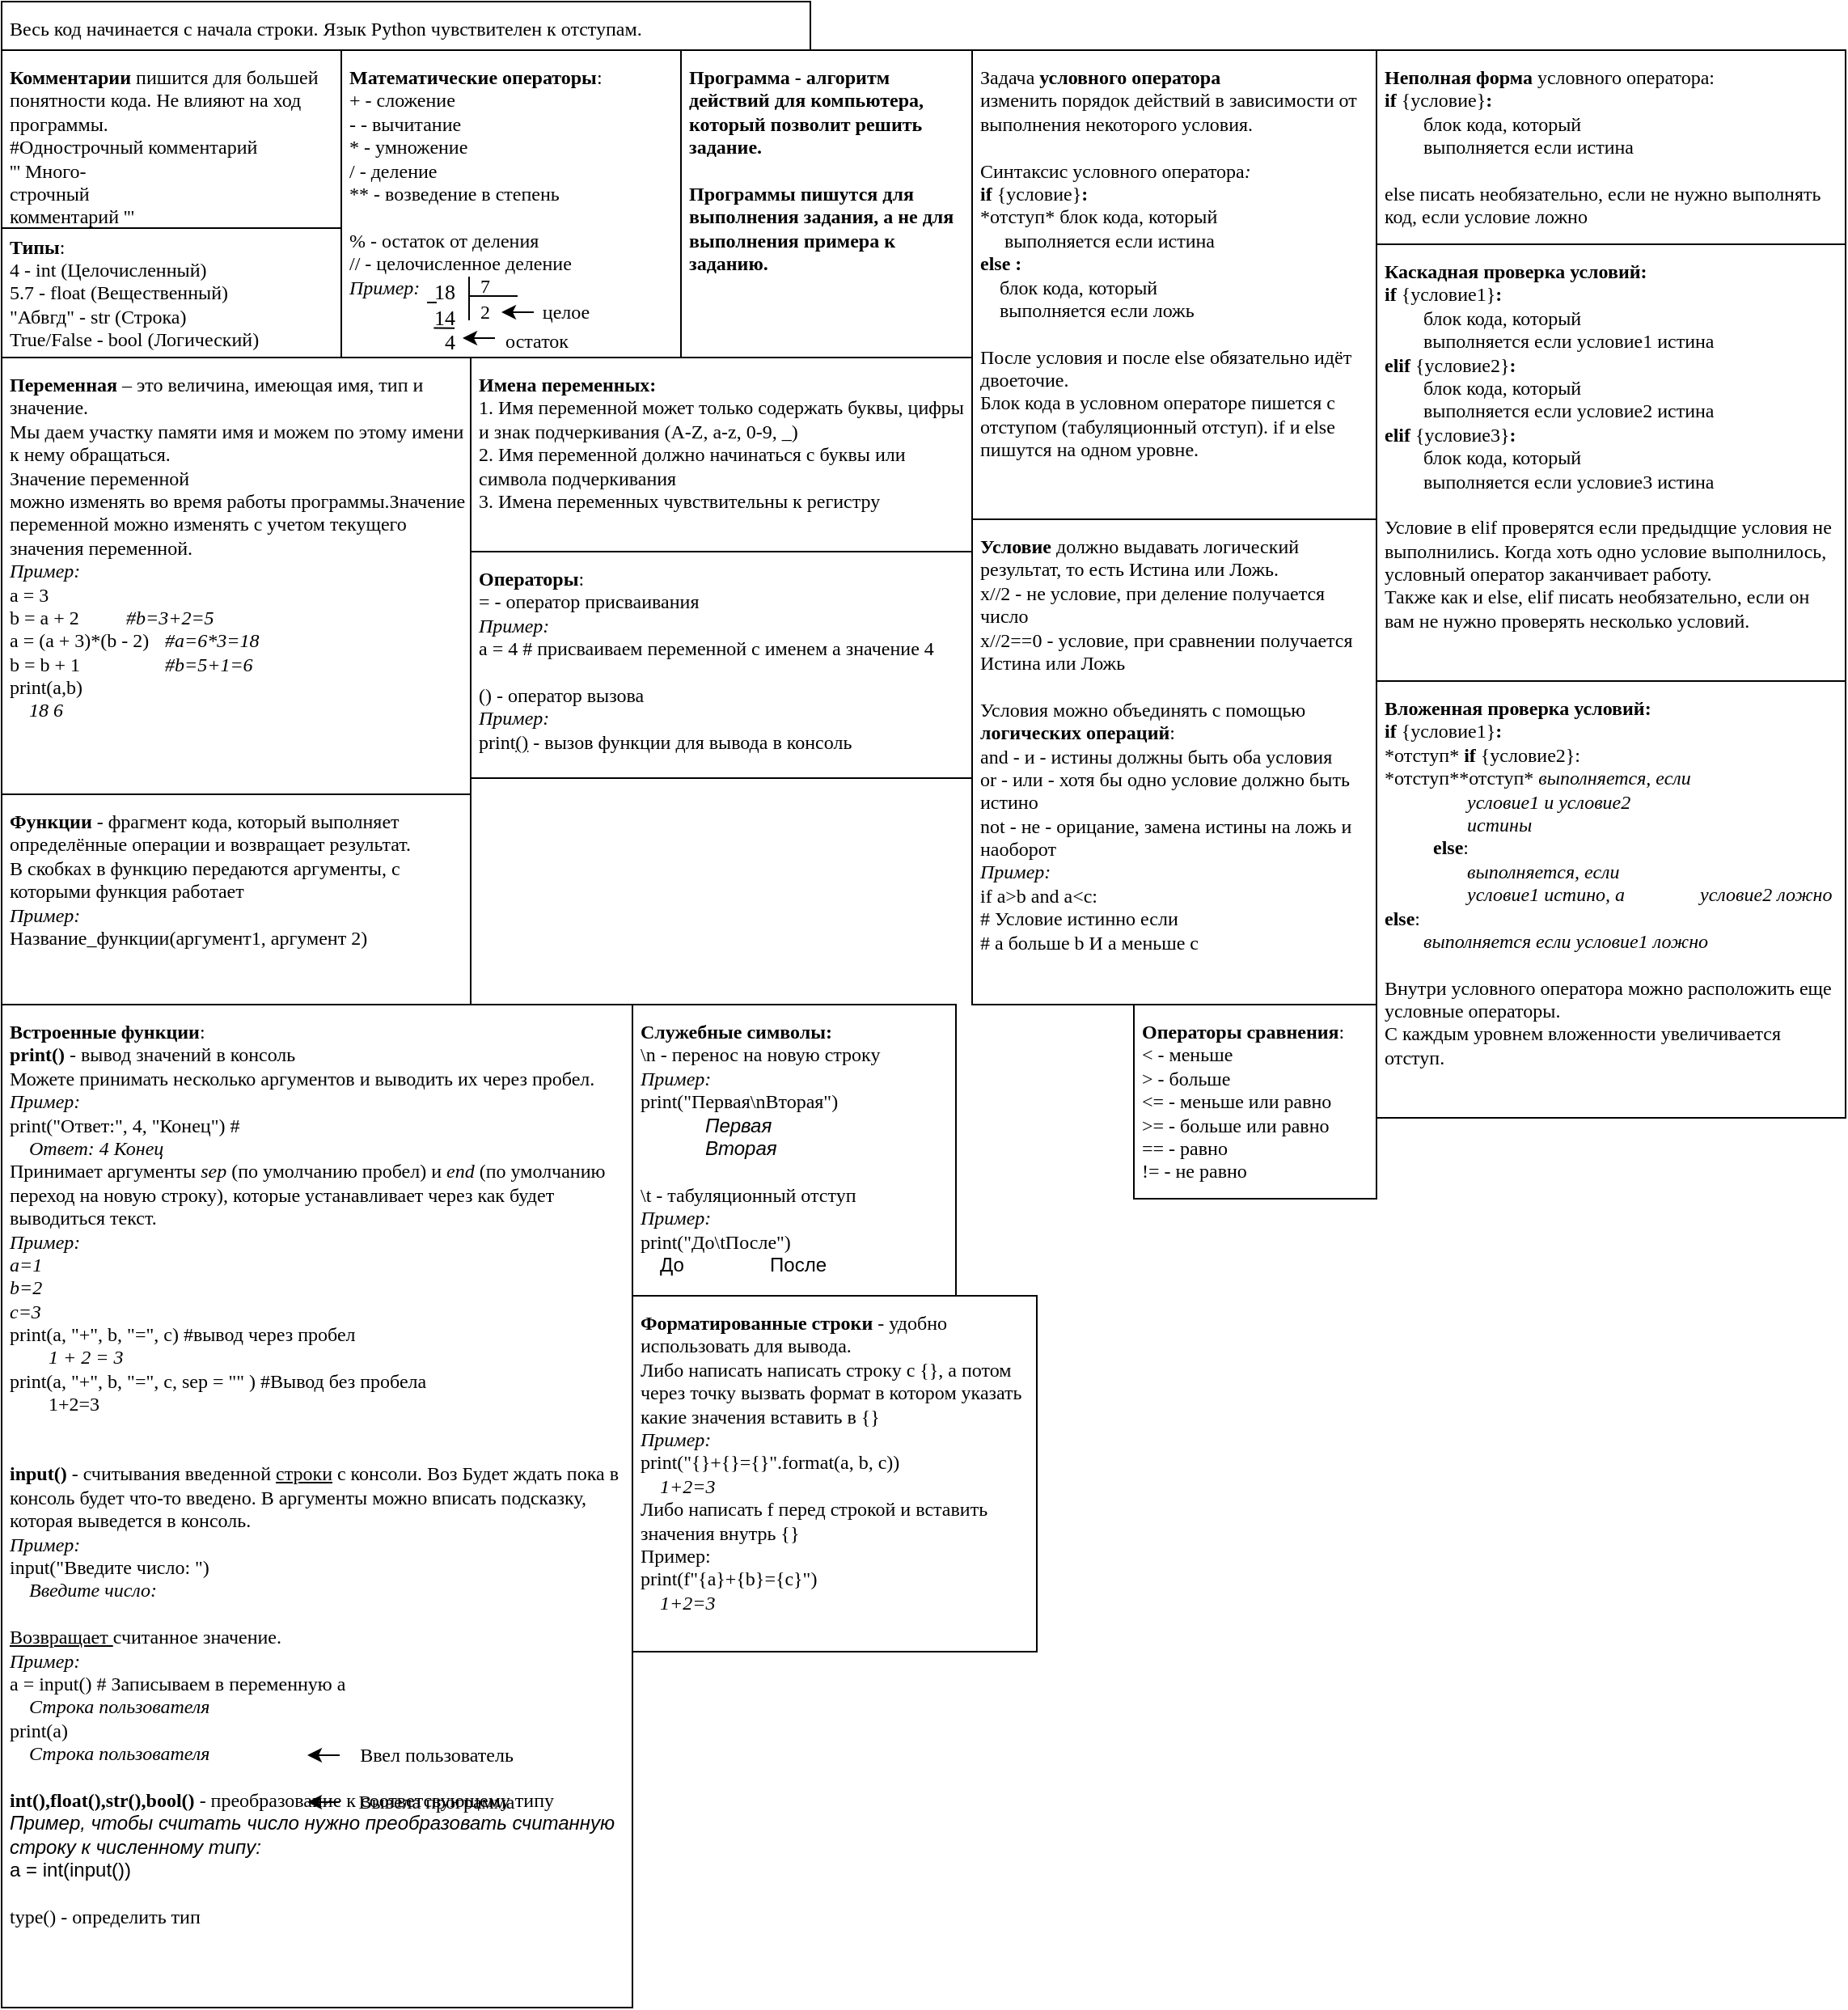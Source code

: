 <mxfile version="23.1.5" type="device">
  <diagram name="Страница — 1" id="rEhi51XHjkcPiLmPpWCE">
    <mxGraphModel dx="3160" dy="2567" grid="1" gridSize="10" guides="1" tooltips="1" connect="1" arrows="1" fold="1" page="1" pageScale="1" pageWidth="827" pageHeight="1169" math="0" shadow="0">
      <root>
        <mxCell id="0" />
        <mxCell id="1" parent="0" />
        <mxCell id="Ogy-xrGR_8rFZ8SFeMyS-3" value="Задача &lt;b&gt;условного оператора&lt;/b&gt;&lt;br&gt;изменить порядок действий в зависимости от выполнения некоторого условия.&amp;nbsp;&lt;br&gt;&lt;br&gt;Синтаксис условного оператора&lt;i&gt;:&lt;/i&gt;&lt;br&gt;&lt;b&gt;if &lt;/b&gt;{условие}&lt;b&gt;:&amp;nbsp;&lt;/b&gt;&lt;br&gt;*отступ* блок кода, который&lt;br&gt;&lt;span style=&quot;&quot;&gt;&lt;span style=&quot;white-space: pre;&quot;&gt;&amp;nbsp;&amp;nbsp;&amp;nbsp;&amp;nbsp;&lt;/span&gt;&lt;/span&gt;&amp;nbsp;выполняется если истина&lt;br&gt;&lt;b&gt;else :&lt;/b&gt;&lt;br&gt;&lt;span style=&quot;&quot;&gt;&lt;span style=&quot;white-space: pre;&quot;&gt;&amp;nbsp;&amp;nbsp;&amp;nbsp;&amp;nbsp;&lt;/span&gt;&lt;/span&gt;блок кода, который&lt;br&gt;&lt;span style=&quot;&quot;&gt;&lt;span style=&quot;white-space: pre;&quot;&gt;&amp;nbsp;&amp;nbsp;&amp;nbsp;&amp;nbsp;&lt;/span&gt;&lt;/span&gt;выполняется если ложь&lt;br&gt;&lt;br&gt;После условия и после else обязательно идёт двоеточие.&lt;br&gt;Блок кода в условном операторе пишется с отступом (табуляционный отступ). if и else пишутся на одном уровне." style="rounded=0;whiteSpace=wrap;html=1;align=left;fontFamily=consolas;spacing=5;verticalAlign=top;" vertex="1" parent="1">
          <mxGeometry x="260" y="-80" width="250" height="290" as="geometry" />
        </mxCell>
        <mxCell id="Ogy-xrGR_8rFZ8SFeMyS-4" value="&lt;b&gt;Условие &lt;/b&gt;должно выдавать логический результат, то есть Истина или Ложь.&lt;br&gt;x//2 - не условие, при деление получается число&lt;br&gt;x//2==0 - условие, при сравнении получается Истина или Ложь&lt;br&gt;&lt;br&gt;Условия можно объединять с помощью &lt;b&gt;логических операций&lt;/b&gt;:&lt;br&gt;and - и - истины должны быть оба условия&lt;br&gt;or - или - хотя бы одно условие должно быть истино&lt;br&gt;not - не - орицание, замена истины на ложь и наоборот&lt;br&gt;&lt;i&gt;Пример:&lt;br&gt;&lt;/i&gt;if a&amp;gt;b and a&amp;lt;c:&lt;br&gt;# Условие истинно если &lt;br&gt;# a больше b И a меньше c" style="rounded=0;whiteSpace=wrap;html=1;align=left;fontFamily=consolas;verticalAlign=top;spacing=5;" vertex="1" parent="1">
          <mxGeometry x="260" y="210" width="250" height="300" as="geometry" />
        </mxCell>
        <mxCell id="Ogy-xrGR_8rFZ8SFeMyS-25" value="&lt;div&gt;&lt;b&gt;Операторы сравнения&lt;/b&gt;:&lt;/div&gt;&lt;div&gt;&amp;lt; - меньше&lt;/div&gt;&lt;div&gt;&amp;gt; - больше&lt;/div&gt;&lt;div&gt;&amp;lt;= - меньше или равно&lt;/div&gt;&lt;div&gt;&amp;gt;= - больше или равно&lt;/div&gt;&lt;div&gt;== - равно&lt;/div&gt;&lt;div&gt;!= - не равно&lt;/div&gt;" style="rounded=0;whiteSpace=wrap;html=1;align=left;fontFamily=consolas;verticalAlign=top;spacing=5;" vertex="1" parent="1">
          <mxGeometry x="360" y="510" width="150" height="120" as="geometry" />
        </mxCell>
        <mxCell id="Ogy-xrGR_8rFZ8SFeMyS-27" value="&lt;b style=&quot;font-family: consolas;&quot;&gt;Встроенные функции&lt;/b&gt;&lt;font face=&quot;consolas&quot;&gt;:&lt;/font&gt;&lt;br&gt;&lt;b style=&quot;font-family: consolas;&quot;&gt;print()&lt;/b&gt;&lt;font face=&quot;consolas&quot;&gt; - вывод значений в консоль&lt;/font&gt;&lt;br&gt;&lt;font face=&quot;consolas&quot;&gt;Можете принимать несколько аргументов и выводить их через пробел.&lt;/font&gt;&lt;br&gt;&lt;i style=&quot;font-family: consolas;&quot;&gt;Пример:&lt;/i&gt;&lt;br&gt;&lt;font face=&quot;consolas&quot;&gt;print(&quot;Ответ:&quot;, 4, &quot;Конец&quot;) #&lt;/font&gt;&lt;br&gt;&lt;span style=&quot;font-family: consolas;&quot;&gt;&lt;span style=&quot;&quot;&gt;&amp;nbsp;&amp;nbsp;&amp;nbsp;&amp;nbsp;&lt;/span&gt;&lt;/span&gt;&lt;i style=&quot;font-family: consolas;&quot;&gt;Ответ: 4 Конец&lt;br&gt;&lt;/i&gt;&lt;font face=&quot;consolas&quot;&gt;Принимает аргументы &lt;/font&gt;&lt;i style=&quot;font-family: consolas;&quot;&gt;sep &lt;/i&gt;&lt;font face=&quot;consolas&quot;&gt;(по умолчанию пробел) и &lt;/font&gt;&lt;i style=&quot;font-family: consolas;&quot;&gt;end &lt;/i&gt;&lt;font face=&quot;consolas&quot;&gt;(по умолчанию переход на новую строку), которые устанавливает через как будет выводиться текст.&lt;/font&gt;&lt;br&gt;&lt;i style=&quot;&quot;&gt;&lt;font face=&quot;consolas&quot;&gt;Пример:&lt;/font&gt;&lt;br&gt;&lt;font face=&quot;consolas&quot;&gt;a=1&lt;br&gt;b=2&lt;br&gt;c=3&lt;br&gt;&lt;/font&gt;&lt;/i&gt;&lt;font face=&quot;consolas&quot;&gt;&lt;font style=&quot;border-color: var(--border-color);&quot;&gt;print(a, &quot;+&quot;, b, &quot;=&quot;, c)&lt;/font&gt;&amp;nbsp;#вывод через пробел&lt;br&gt;&lt;i style=&quot;&quot;&gt;&lt;span style=&quot;white-space: pre;&quot;&gt;&#x9;&lt;/span&gt;1 + 2 = 3&lt;br&gt;&lt;/i&gt;print(a, &quot;+&quot;, b, &quot;=&quot;, c, sep = &quot;&quot; ) #Вывод без пробела&lt;br&gt;&lt;span style=&quot;white-space: pre;&quot;&gt;&amp;nbsp;&amp;nbsp;&amp;nbsp;&amp;nbsp;&lt;span style=&quot;white-space: pre;&quot;&gt;&#x9;&lt;/span&gt;&lt;/span&gt;1+2=3&lt;/font&gt;&lt;br&gt;&lt;br&gt;&lt;br&gt;&lt;b style=&quot;font-family: consolas;&quot;&gt;input()&lt;/b&gt;&lt;font face=&quot;consolas&quot;&gt; - считывания введенной &lt;/font&gt;&lt;u style=&quot;font-family: consolas;&quot;&gt;строки&lt;/u&gt;&lt;font face=&quot;consolas&quot;&gt; с консоли. Воз Будет ждать пока в консоль будет что-то введено. В аргументы можно вписать подсказку, которая выведется в консоль.&amp;nbsp;&lt;/font&gt;&lt;br&gt;&lt;i style=&quot;font-family: consolas;&quot;&gt;Пример:&lt;br&gt;&lt;/i&gt;&lt;font face=&quot;consolas&quot;&gt;input(&quot;Введите число: &quot;)&lt;/font&gt;&lt;br&gt;&lt;span style=&quot;font-family: consolas;&quot;&gt;&lt;span style=&quot;&quot;&gt;&amp;nbsp;&amp;nbsp;&amp;nbsp;&amp;nbsp;&lt;/span&gt;&lt;/span&gt;&lt;i style=&quot;font-family: consolas;&quot;&gt;Введите число:&amp;nbsp;&lt;br&gt;&lt;/i&gt;&lt;br&gt;&lt;font face=&quot;consolas&quot;&gt;&lt;u&gt;Возвращает &lt;/u&gt;считанное значение.&lt;br&gt;&lt;i&gt;Пример:&lt;br&gt;&lt;/i&gt;a = input() # Записываем в переменную a&lt;br&gt;&lt;span style=&quot;&quot;&gt;&lt;span style=&quot;&quot;&gt;&amp;nbsp;&amp;nbsp;&amp;nbsp;&amp;nbsp;&lt;/span&gt;&lt;/span&gt;&lt;i&gt;Строка пользователя&lt;br&gt;&lt;/i&gt;print(a)&lt;br&gt;&lt;span style=&quot;&quot;&gt;&lt;span style=&quot;&quot;&gt;&amp;nbsp;&amp;nbsp;&amp;nbsp;&amp;nbsp;&lt;/span&gt;&lt;/span&gt;&lt;/font&gt;&lt;i style=&quot;border-color: var(--border-color); font-family: consolas;&quot;&gt;Строка пользователя&lt;/i&gt;&lt;font face=&quot;consolas&quot;&gt;&lt;br&gt;&lt;/font&gt;&lt;br&gt;&lt;font face=&quot;consolas&quot;&gt;&lt;b&gt;int(),float(),str(),bool()&lt;/b&gt; - преобразование к соответсвующему типу&lt;br&gt;&lt;/font&gt;&lt;i&gt;Пример, чтобы считать число нужно преобразовать считанную строку к численному типу:&lt;/i&gt;&lt;br&gt;a = int(input())&lt;br&gt;&lt;br&gt;&lt;font face=&quot;consolas&quot;&gt;type() - определить тип&lt;br&gt;&lt;br&gt;&lt;/font&gt;" style="rounded=0;whiteSpace=wrap;html=1;verticalAlign=top;align=left;spacing=5;" vertex="1" parent="1">
          <mxGeometry x="-340" y="510" width="390" height="620" as="geometry" />
        </mxCell>
        <mxCell id="Ogy-xrGR_8rFZ8SFeMyS-28" value="&lt;font face=&quot;consolas&quot;&gt;&lt;b&gt;Служебные символы:&lt;br&gt;&lt;/b&gt;\n - перенос на новую строку&lt;br&gt;&lt;i&gt;Пример:&lt;br&gt;&lt;/i&gt;print(&quot;Первая\nВторая&quot;)&lt;br&gt;&lt;/font&gt;&lt;blockquote style=&quot;margin: 0 0 0 40px; border: none; padding: 0px;&quot;&gt;&lt;/blockquote&gt;&lt;blockquote style=&quot;margin: 0 0 0 40px; border: none; padding: 0px;&quot;&gt;&lt;i&gt;&lt;span style=&quot;background-color: initial;&quot;&gt;Первая&lt;br&gt;&lt;/span&gt;Вторая&lt;/i&gt;&lt;/blockquote&gt;&lt;font face=&quot;consolas&quot;&gt;&lt;br&gt;\t - табуляционный отступ&lt;br&gt;&lt;i&gt;Пример:&lt;br&gt;&lt;/i&gt;&lt;/font&gt;&lt;font face=&quot;consolas&quot;&gt;print(&quot;До\tПосле&quot;)&lt;br&gt;&lt;/font&gt;&lt;font face=&quot;consolas&quot;&gt;&lt;span style=&quot;&quot;&gt;&lt;span style=&quot;white-space: pre;&quot;&gt;&amp;nbsp;&amp;nbsp;&amp;nbsp;&amp;nbsp;&lt;/span&gt;&lt;/span&gt;&lt;/font&gt;До&lt;span style=&quot;white-space: pre;&quot;&gt;&#x9;&lt;span style=&quot;white-space: pre;&quot;&gt;&#x9;&lt;/span&gt;&lt;/span&gt;После&amp;nbsp;" style="rounded=0;whiteSpace=wrap;html=1;verticalAlign=top;align=left;spacing=5;" vertex="1" parent="1">
          <mxGeometry x="50" y="510" width="200" height="180" as="geometry" />
        </mxCell>
        <mxCell id="Ogy-xrGR_8rFZ8SFeMyS-32" value="&lt;font face=&quot;consolas&quot;&gt;&lt;b&gt;Функции&lt;/b&gt; -&lt;b&gt;&amp;nbsp;&lt;/b&gt;&lt;/font&gt;&lt;font face=&quot;consolas&quot;&gt;фрагмент кода, который выполняет определённые операции и&amp;nbsp;возвращает результат.&lt;br&gt;В скобках в функцию передаются аргументы, с которыми функция работает&lt;br&gt;&lt;/font&gt;&lt;font face=&quot;consolas&quot;&gt;&lt;i style=&quot;&quot;&gt;Пример:&lt;br&gt;&lt;/i&gt;Название_функции(аргумент1, аргумент 2)&lt;br&gt;&lt;/font&gt;" style="rounded=0;whiteSpace=wrap;html=1;verticalAlign=top;align=left;spacing=5;" vertex="1" parent="1">
          <mxGeometry x="-340" y="380" width="290" height="130" as="geometry" />
        </mxCell>
        <mxCell id="Ogy-xrGR_8rFZ8SFeMyS-33" value="" style="endArrow=classic;html=1;rounded=0;" edge="1" parent="1">
          <mxGeometry width="50" height="50" relative="1" as="geometry">
            <mxPoint x="-131" y="974" as="sourcePoint" />
            <mxPoint x="-151" y="974" as="targetPoint" />
          </mxGeometry>
        </mxCell>
        <mxCell id="Ogy-xrGR_8rFZ8SFeMyS-34" value="Ввел пользователь" style="text;html=1;align=center;verticalAlign=middle;whiteSpace=wrap;rounded=0;fontFamily=consolas;" vertex="1" parent="1">
          <mxGeometry x="-141" y="964" width="140" height="20" as="geometry" />
        </mxCell>
        <mxCell id="Ogy-xrGR_8rFZ8SFeMyS-35" value="" style="endArrow=classic;html=1;rounded=0;" edge="1" parent="1">
          <mxGeometry width="50" height="50" relative="1" as="geometry">
            <mxPoint x="-131" y="1003" as="sourcePoint" />
            <mxPoint x="-151" y="1003" as="targetPoint" />
          </mxGeometry>
        </mxCell>
        <mxCell id="Ogy-xrGR_8rFZ8SFeMyS-36" value="Вывела программа" style="text;html=1;align=center;verticalAlign=middle;whiteSpace=wrap;rounded=0;fontFamily=consolas;" vertex="1" parent="1">
          <mxGeometry x="-141" y="993" width="140" height="20" as="geometry" />
        </mxCell>
        <mxCell id="Ogy-xrGR_8rFZ8SFeMyS-41" value="&lt;font face=&quot;consolas&quot;&gt;&lt;b style=&quot;&quot;&gt;Форматированные строки &lt;/b&gt;- удобно использовать для вывода.&lt;br&gt;Либо написать написать строку с {}, а потом через точку вызвать формат в котором указать какие значения вставить в {}&lt;br&gt;&lt;i style=&quot;&quot;&gt;Пример:&lt;br&gt;&lt;/i&gt;print(&quot;{}+{}={}&quot;.format(a, b, c))&lt;br&gt;&lt;i&gt;&lt;span style=&quot;&quot;&gt;&lt;span style=&quot;&quot;&gt;&amp;nbsp;&amp;nbsp;&amp;nbsp;&amp;nbsp;&lt;/span&gt;&lt;/span&gt;1+2=3&lt;br&gt;&lt;/i&gt;&lt;/font&gt;&lt;font face=&quot;consolas&quot;&gt;Либо написать f перед строкой и вставить значения внутрь {}&lt;br&gt;Пример:&lt;br&gt;&lt;/font&gt;&lt;font face=&quot;consolas&quot;&gt;print(f&quot;{a}+{b}={c}&quot;)&lt;/font&gt;&lt;br&gt;&lt;i style=&quot;font-family: consolas;&quot;&gt;&lt;span style=&quot;&quot;&gt;&lt;span style=&quot;&quot;&gt;&amp;nbsp;&amp;nbsp;&amp;nbsp;&amp;nbsp;&lt;/span&gt;&lt;/span&gt;1+2=3&lt;/i&gt;&lt;font face=&quot;consolas&quot;&gt;&lt;br&gt;&lt;/font&gt;" style="rounded=0;whiteSpace=wrap;html=1;verticalAlign=top;align=left;spacing=5;" vertex="1" parent="1">
          <mxGeometry x="50" y="690" width="250" height="220" as="geometry" />
        </mxCell>
        <mxCell id="Ogy-xrGR_8rFZ8SFeMyS-43" value="&lt;b&gt;Неполная форма&lt;/b&gt; условного оператора:&lt;br&gt;&lt;b style=&quot;border-color: var(--border-color);&quot;&gt;if&amp;nbsp;&lt;/b&gt;{условие}&lt;b style=&quot;border-color: var(--border-color);&quot;&gt;:&amp;nbsp;&lt;/b&gt;&lt;br style=&quot;border-color: var(--border-color);&quot;&gt;&lt;span style=&quot;white-space: pre;&quot;&gt;&#x9;&lt;/span&gt;блок кода, который&lt;br style=&quot;border-color: var(--border-color);&quot;&gt;&lt;span style=&quot;white-space: pre;&quot;&gt;&#x9;&lt;/span&gt;выполняется если истина&lt;br&gt;&lt;br&gt;else писать необязательно, если не нужно выполнять код, если условие ложно" style="rounded=0;whiteSpace=wrap;html=1;align=left;fontFamily=consolas;spacing=5;verticalAlign=top;" vertex="1" parent="1">
          <mxGeometry x="510" y="-80" width="290" height="120" as="geometry" />
        </mxCell>
        <mxCell id="Ogy-xrGR_8rFZ8SFeMyS-44" value="&lt;b&gt;Каскадная проверка условий:&lt;/b&gt;&lt;br&gt;&lt;b style=&quot;border-color: var(--border-color);&quot;&gt;if&amp;nbsp;&lt;/b&gt;{условие1}&lt;b style=&quot;border-color: var(--border-color);&quot;&gt;:&amp;nbsp;&lt;/b&gt;&lt;br style=&quot;border-color: var(--border-color);&quot;&gt;&lt;span style=&quot;white-space: pre;&quot;&gt;&#x9;&lt;/span&gt;блок кода, который&lt;br style=&quot;border-color: var(--border-color);&quot;&gt;&lt;span style=&quot;white-space: pre;&quot;&gt;&#x9;&lt;/span&gt;выполняется если условие1 истина&lt;br&gt;&lt;b&gt;elif&amp;nbsp;&lt;/b&gt;{условие2}&lt;b style=&quot;border-color: var(--border-color);&quot;&gt;:&amp;nbsp;&lt;/b&gt;&lt;br&gt;&lt;span style=&quot;white-space: pre;&quot;&gt;&#x9;&lt;/span&gt;блок кода, который&lt;br style=&quot;border-color: var(--border-color);&quot;&gt;&lt;span style=&quot;white-space: pre;&quot;&gt;&#x9;&lt;/span&gt;выполняется если условие2 истина&lt;br&gt;&lt;b style=&quot;border-color: var(--border-color);&quot;&gt;elif&amp;nbsp;&lt;/b&gt;{условие3}&lt;b style=&quot;border-color: var(--border-color);&quot;&gt;:&amp;nbsp;&lt;/b&gt;&lt;br style=&quot;border-color: var(--border-color);&quot;&gt;&lt;span style=&quot;white-space: pre;&quot;&gt;&#x9;&lt;/span&gt;блок кода, который&lt;br style=&quot;border-color: var(--border-color);&quot;&gt;&lt;span style=&quot;white-space: pre;&quot;&gt;&#x9;&lt;/span&gt;выполняется если условие3 истина&lt;br&gt;&lt;br&gt;Условие в elif проверятся если предыдщие условия не выполнились. Когда хоть одно условие выполнилось, условный оператор заканчивает работу.&lt;br&gt;Также как и else, elif писать необязательно, если он вам не нужно проверять несколько условий." style="rounded=0;whiteSpace=wrap;html=1;align=left;fontFamily=consolas;spacing=5;verticalAlign=top;" vertex="1" parent="1">
          <mxGeometry x="510" y="40" width="290" height="270" as="geometry" />
        </mxCell>
        <mxCell id="Ogy-xrGR_8rFZ8SFeMyS-45" value="&lt;b&gt;Вложенная проверка условий:&lt;/b&gt;&lt;br&gt;&lt;span style=&quot;border-color: var(--border-color);&quot;&gt;&lt;b&gt;if&amp;nbsp;&lt;/b&gt;&lt;/span&gt;{условие1}&lt;b style=&quot;border-color: var(--border-color);&quot;&gt;:&amp;nbsp;&lt;/b&gt;&lt;br style=&quot;border-color: var(--border-color);&quot;&gt;*отступ* &lt;b&gt;if &lt;/b&gt;{условие2}:&amp;nbsp;&lt;br&gt;*отступ**отступ*&amp;nbsp;&lt;i&gt;выполняется, если &lt;span style=&quot;&quot;&gt;&lt;span style=&quot;&quot;&gt;&amp;nbsp;&amp;nbsp;&amp;nbsp;&amp;nbsp;&lt;/span&gt;&lt;/span&gt;&lt;span style=&quot;&quot;&gt;&lt;span style=&quot;&quot;&gt;&amp;nbsp;&amp;nbsp;&amp;nbsp;&amp;nbsp;&lt;/span&gt;&lt;/span&gt;&amp;nbsp;&lt;span style=&quot;&quot;&gt;&lt;span style=&quot;white-space: pre;&quot;&gt;&amp;nbsp;&amp;nbsp;&amp;nbsp;&amp;nbsp;&lt;/span&gt;&lt;/span&gt;&amp;nbsp;&lt;span style=&quot;white-space: pre;&quot;&gt;&#x9;&amp;nbsp;&lt;/span&gt;условие1 и условие2&lt;br&gt;&lt;span style=&quot;&quot;&gt;&lt;span style=&quot;&quot;&gt;&amp;nbsp;&amp;nbsp;&amp;nbsp;&amp;nbsp;&lt;/span&gt;&lt;/span&gt;&lt;span style=&quot;&quot;&gt;&lt;span style=&quot;&quot;&gt;&amp;nbsp;&amp;nbsp;&amp;nbsp;&amp;nbsp;&lt;/span&gt;&lt;/span&gt;&amp;nbsp;&lt;span style=&quot;&quot;&gt;&lt;span style=&quot;white-space: pre;&quot;&gt;&amp;nbsp;&amp;nbsp;&amp;nbsp;&amp;nbsp;&lt;/span&gt;&lt;/span&gt;&amp;nbsp;&lt;span style=&quot;white-space: pre;&quot;&gt;&#x9;&lt;/span&gt;&amp;nbsp;истины&lt;br&gt;&lt;/i&gt;&lt;span style=&quot;&quot;&gt;&lt;span style=&quot;&quot;&gt;&amp;nbsp;&amp;nbsp;&amp;nbsp;&amp;nbsp;&lt;/span&gt;&lt;/span&gt;&amp;nbsp;&lt;span style=&quot;&quot;&gt;&lt;span style=&quot;white-space: pre;&quot;&gt;&amp;nbsp;&amp;nbsp;&amp;nbsp;&amp;nbsp;&lt;/span&gt;&lt;/span&gt;&amp;nbsp;&lt;b&gt;else&lt;/b&gt;:&lt;span style=&quot;&quot;&gt;&lt;span style=&quot;white-space: pre;&quot;&gt;&amp;nbsp;&amp;nbsp;&amp;nbsp;&amp;nbsp;&lt;/span&gt;&lt;/span&gt;&lt;span style=&quot;&quot;&gt;&lt;span style=&quot;white-space: pre;&quot;&gt;&amp;nbsp;&amp;nbsp;&amp;nbsp;&amp;nbsp;&lt;/span&gt;&lt;/span&gt;&lt;br&gt;&lt;span style=&quot;&quot;&gt;&lt;span style=&quot;white-space: pre;&quot;&gt;&amp;nbsp;&amp;nbsp;&amp;nbsp;&amp;nbsp;&lt;/span&gt;&lt;/span&gt;&lt;span style=&quot;&quot;&gt;&lt;span style=&quot;white-space: pre;&quot;&gt;&amp;nbsp;&amp;nbsp;&amp;nbsp;&amp;nbsp;&lt;span style=&quot;white-space: pre;&quot;&gt;&#x9;&lt;/span&gt; &lt;/span&gt;&lt;/span&gt;&lt;i&gt;выполняется, если &lt;span style=&quot;&quot;&gt;&lt;span style=&quot;white-space: pre;&quot;&gt;&amp;nbsp;&amp;nbsp;&amp;nbsp;&amp;nbsp;&lt;/span&gt;&lt;/span&gt;&lt;span style=&quot;&quot;&gt;&lt;span style=&quot;white-space: pre;&quot;&gt;&amp;nbsp;&amp;nbsp;&amp;nbsp;&amp;nbsp;&lt;/span&gt;&lt;/span&gt;&amp;nbsp;&lt;span style=&quot;white-space: pre;&quot;&gt;&#x9;&lt;/span&gt;&amp;nbsp;условие1&lt;span style=&quot;&quot;&gt;&lt;span style=&quot;&quot;&gt;&amp;nbsp;&lt;/span&gt;&lt;/span&gt;истино, а &lt;span style=&quot;&quot;&gt;&lt;span style=&quot;white-space: pre;&quot;&gt;&amp;nbsp;&amp;nbsp;&amp;nbsp;&amp;nbsp;&lt;/span&gt;&lt;/span&gt;&lt;span style=&quot;&quot;&gt;&lt;span style=&quot;white-space: pre;&quot;&gt;&amp;nbsp;&amp;nbsp;&amp;nbsp;&amp;nbsp;&lt;/span&gt;&lt;/span&gt;&amp;nbsp;&lt;span style=&quot;white-space: pre;&quot;&gt;&#x9;&lt;/span&gt;&amp;nbsp;условие2 ложно&lt;br&gt;&lt;/i&gt;&lt;b&gt;else&lt;/b&gt;:&amp;nbsp;&lt;br&gt;&lt;span style=&quot;&quot;&gt;&lt;span style=&quot;&quot;&gt;&amp;nbsp; &amp;nbsp;&lt;span style=&quot;white-space: pre;&quot;&gt;&#x9;&lt;/span&gt;&lt;i&gt;выполняется если условие1 ложно&lt;/i&gt;&lt;/span&gt;&lt;/span&gt;&lt;br&gt;&lt;div&gt;&lt;br&gt;&lt;/div&gt;&lt;div&gt;Внутри условного оператора можно расположить еще условные операторы.&amp;nbsp;&lt;/div&gt;&lt;div&gt;С каждым уровнем вложенности увеличивается отступ.&lt;/div&gt;" style="rounded=0;whiteSpace=wrap;html=1;align=left;fontFamily=consolas;spacing=5;verticalAlign=top;" vertex="1" parent="1">
          <mxGeometry x="510" y="310" width="290" height="270" as="geometry" />
        </mxCell>
        <mxCell id="Ogy-xrGR_8rFZ8SFeMyS-1" value="&lt;div&gt;&lt;font face=&quot;consolas&quot;&gt;&lt;b&gt;Комментарии &lt;/b&gt;пишится для большей понятности кода. Не влияют на ход программы.&lt;br&gt;&lt;/font&gt;&lt;/div&gt;&lt;div&gt;&lt;font face=&quot;consolas&quot;&gt;#Однострочный комментарий&lt;/font&gt;&lt;/div&gt;&lt;div&gt;&lt;font face=&quot;consolas&quot;&gt;&#39;&#39;&#39; Много-&lt;/font&gt;&lt;/div&gt;&lt;div&gt;&lt;font face=&quot;consolas&quot;&gt;строчный&lt;/font&gt;&lt;/div&gt;&lt;div&gt;&lt;font face=&quot;consolas&quot;&gt;комментарий&amp;nbsp;&lt;/font&gt;&lt;span style=&quot;font-family: consolas; background-color: initial;&quot;&gt;&#39;&#39;&#39;&lt;/span&gt;&lt;/div&gt;&lt;div&gt;&lt;font face=&quot;consolas&quot;&gt;&lt;br&gt;&lt;/font&gt;&lt;/div&gt;" style="rounded=0;whiteSpace=wrap;html=1;align=left;spacing=5;verticalAlign=top;" vertex="1" parent="1">
          <mxGeometry x="-340" y="-80" width="210" height="110" as="geometry" />
        </mxCell>
        <mxCell id="Ogy-xrGR_8rFZ8SFeMyS-2" value="&lt;div&gt;&lt;b&gt;Типы&lt;/b&gt;:&lt;/div&gt;&lt;div&gt;4 - int (Целочисленный)&lt;/div&gt;&lt;div&gt;5.7 - float (Вещественный)&lt;/div&gt;&lt;div&gt;&quot;Абвгд&quot; - str (Строка)&lt;/div&gt;&lt;div&gt;True/False - bool (Логический)&lt;/div&gt;" style="rounded=0;whiteSpace=wrap;html=1;align=left;fontFamily=consolas;spacing=5;" vertex="1" parent="1">
          <mxGeometry x="-340" y="30" width="210" height="80" as="geometry" />
        </mxCell>
        <mxCell id="Ogy-xrGR_8rFZ8SFeMyS-31" value="&lt;font face=&quot;consolas&quot;&gt;&lt;b&gt;Имена переменных:&lt;br&gt;&lt;/b&gt;1. Имя переменной может только содержать буквы, цифры и знак подчеркивания (A-Z, a-z, 0-9, _)&lt;br&gt;2. Имя переменной должно начинаться с буквы или символа подчеркивания&lt;br&gt;3. Имена переменных чувствительны к регистру&lt;/font&gt;&lt;font face=&quot;consolas&quot;&gt;&lt;br&gt;&lt;/font&gt;" style="rounded=0;whiteSpace=wrap;html=1;align=left;verticalAlign=top;spacing=5;" vertex="1" parent="1">
          <mxGeometry x="-50" y="110" width="310" height="120" as="geometry" />
        </mxCell>
        <mxCell id="Ogy-xrGR_8rFZ8SFeMyS-37" value="" style="group;align=left;" vertex="1" connectable="0" parent="1">
          <mxGeometry x="-130" y="-80" width="210" height="190" as="geometry" />
        </mxCell>
        <mxCell id="Ogy-xrGR_8rFZ8SFeMyS-5" value="&lt;div&gt;&lt;b&gt;Математические операторы&lt;/b&gt;:&lt;/div&gt;&lt;div&gt;+ - сложение&lt;/div&gt;&lt;div&gt;- - вычитание&lt;/div&gt;&lt;div&gt;* - умножение&lt;/div&gt;&lt;div&gt;/ - деление&lt;/div&gt;&lt;div&gt;** - возведение в степень&lt;/div&gt;&lt;div&gt;&lt;br&gt;&lt;/div&gt;&lt;div&gt;% - остаток от деления&lt;/div&gt;&lt;div&gt;// - целочисленное деление&lt;/div&gt;&lt;div&gt;&lt;i&gt;Пример:&lt;/i&gt;&lt;/div&gt;&lt;div&gt;&lt;br&gt;&lt;/div&gt;" style="rounded=0;whiteSpace=wrap;html=1;align=left;fontFamily=consolas;verticalAlign=top;spacing=5;" vertex="1" parent="Ogy-xrGR_8rFZ8SFeMyS-37">
          <mxGeometry width="210" height="190" as="geometry" />
        </mxCell>
        <mxCell id="Ogy-xrGR_8rFZ8SFeMyS-6" value="&lt;font style=&quot;font-size: 13px;&quot; face=&quot;consolas&quot;&gt;18&lt;br&gt;14&lt;br&gt;&lt;/font&gt;&lt;div style=&quot;text-align: right; font-size: 13px;&quot;&gt;&lt;span style=&quot;background-color: initial;&quot;&gt;&lt;font style=&quot;font-size: 13px;&quot; face=&quot;Tw0do12vzcIXziiYkD_1&quot;&gt;4&lt;/font&gt;&lt;/span&gt;&lt;/div&gt;" style="text;html=1;align=center;verticalAlign=top;whiteSpace=wrap;rounded=0;horizontal=1;spacing=5;" vertex="1" parent="Ogy-xrGR_8rFZ8SFeMyS-37">
          <mxGeometry x="49" y="132" width="30" height="38" as="geometry" />
        </mxCell>
        <mxCell id="Ogy-xrGR_8rFZ8SFeMyS-7" value="" style="endArrow=none;html=1;rounded=0;exitX=0;exitY=0.75;exitDx=0;exitDy=0;spacing=5;" edge="1" parent="Ogy-xrGR_8rFZ8SFeMyS-37" source="Ogy-xrGR_8rFZ8SFeMyS-12">
          <mxGeometry width="50" height="50" relative="1" as="geometry">
            <mxPoint x="79" y="152" as="sourcePoint" />
            <mxPoint x="79" y="140" as="targetPoint" />
          </mxGeometry>
        </mxCell>
        <mxCell id="Ogy-xrGR_8rFZ8SFeMyS-8" value="" style="endArrow=none;html=1;rounded=0;spacing=5;" edge="1" parent="Ogy-xrGR_8rFZ8SFeMyS-37">
          <mxGeometry width="50" height="50" relative="1" as="geometry">
            <mxPoint x="109" y="152" as="sourcePoint" />
            <mxPoint x="79" y="152" as="targetPoint" />
          </mxGeometry>
        </mxCell>
        <mxCell id="Ogy-xrGR_8rFZ8SFeMyS-10" value="7" style="text;html=1;align=center;verticalAlign=middle;whiteSpace=wrap;rounded=0;fontFamily=consolas;spacing=5;" vertex="1" parent="Ogy-xrGR_8rFZ8SFeMyS-37">
          <mxGeometry x="84" y="136" width="10" height="20" as="geometry" />
        </mxCell>
        <mxCell id="Ogy-xrGR_8rFZ8SFeMyS-12" value="2" style="text;html=1;align=center;verticalAlign=middle;whiteSpace=wrap;rounded=0;fontFamily=consolas;spacing=5;" vertex="1" parent="Ogy-xrGR_8rFZ8SFeMyS-37">
          <mxGeometry x="79" y="152" width="20" height="20" as="geometry" />
        </mxCell>
        <mxCell id="Ogy-xrGR_8rFZ8SFeMyS-14" value="" style="endArrow=none;html=1;rounded=0;spacing=5;" edge="1" parent="Ogy-xrGR_8rFZ8SFeMyS-37">
          <mxGeometry width="50" height="50" relative="1" as="geometry">
            <mxPoint x="59" y="156" as="sourcePoint" />
            <mxPoint x="53" y="156" as="targetPoint" />
          </mxGeometry>
        </mxCell>
        <mxCell id="Ogy-xrGR_8rFZ8SFeMyS-15" value="" style="endArrow=none;html=1;rounded=0;exitX=0.273;exitY=0.967;exitDx=0;exitDy=0;exitPerimeter=0;spacing=5;" edge="1" parent="Ogy-xrGR_8rFZ8SFeMyS-37">
          <mxGeometry width="50" height="50" relative="1" as="geometry">
            <mxPoint x="57.19" y="171.746" as="sourcePoint" />
            <mxPoint x="70" y="171.9" as="targetPoint" />
          </mxGeometry>
        </mxCell>
        <mxCell id="Ogy-xrGR_8rFZ8SFeMyS-17" value="" style="endArrow=classic;html=1;rounded=0;entryX=1;entryY=0.5;entryDx=0;entryDy=0;spacing=5;" edge="1" parent="Ogy-xrGR_8rFZ8SFeMyS-37" target="Ogy-xrGR_8rFZ8SFeMyS-12">
          <mxGeometry width="50" height="50" relative="1" as="geometry">
            <mxPoint x="119" y="162" as="sourcePoint" />
            <mxPoint x="99" y="182" as="targetPoint" />
          </mxGeometry>
        </mxCell>
        <mxCell id="Ogy-xrGR_8rFZ8SFeMyS-18" value="целое" style="text;html=1;align=center;verticalAlign=middle;whiteSpace=wrap;rounded=0;fontFamily=consolas;spacing=5;" vertex="1" parent="Ogy-xrGR_8rFZ8SFeMyS-37">
          <mxGeometry x="129" y="152" width="20" height="20" as="geometry" />
        </mxCell>
        <mxCell id="Ogy-xrGR_8rFZ8SFeMyS-20" value="остаток" style="text;html=1;align=center;verticalAlign=top;whiteSpace=wrap;rounded=0;fontFamily=consolas;spacing=5;" vertex="1" parent="Ogy-xrGR_8rFZ8SFeMyS-37">
          <mxGeometry x="111" y="163" width="20" height="20" as="geometry" />
        </mxCell>
        <mxCell id="Ogy-xrGR_8rFZ8SFeMyS-23" value="" style="endArrow=classic;html=1;rounded=0;entryX=1;entryY=0.5;entryDx=0;entryDy=0;spacing=5;" edge="1" parent="Ogy-xrGR_8rFZ8SFeMyS-37">
          <mxGeometry width="50" height="50" relative="1" as="geometry">
            <mxPoint x="95" y="178" as="sourcePoint" />
            <mxPoint x="75" y="178" as="targetPoint" />
          </mxGeometry>
        </mxCell>
        <mxCell id="Ogy-xrGR_8rFZ8SFeMyS-38" value="&lt;font face=&quot;consolas&quot;&gt;&lt;b&gt;Переменная &lt;/b&gt;– это величина, имеющая имя, тип и значение. &lt;br&gt;Мы даем участку памяти имя и можем по этому имени к нему обращаться.&lt;br&gt;Значение переменной&lt;br&gt;можно изменять во время работы программы.Значение переменной можно изменять с учетом текущего значения переменной.&lt;br&gt;&lt;i&gt;Пример:&lt;br&gt;&lt;/i&gt;&lt;/font&gt;&lt;font face=&quot;consolas&quot;&gt;a = 3&lt;br&gt;b = a + 2 &lt;span style=&quot;white-space: pre;&quot;&gt;&#x9;&lt;/span&gt;&lt;span style=&quot;white-space: pre;&quot;&gt;&#x9;&lt;/span&gt;&lt;i&gt;#b=3+2=5&lt;/i&gt;&lt;br&gt;a = (a + 3)*(b - 2) &lt;span style=&quot;white-space: pre;&quot;&gt;&#x9;&lt;/span&gt;&lt;i&gt;#a=6*3=18&lt;/i&gt;&lt;br&gt;b = b + 1&lt;i&gt; &lt;span style=&quot;white-space: pre;&quot;&gt;&#x9;&lt;/span&gt;&lt;span style=&quot;white-space: pre;&quot;&gt;&#x9;&lt;/span&gt;#b=5+1=6&lt;/i&gt;&lt;br&gt;print(a,b)&lt;br&gt;&lt;/font&gt;&lt;font face=&quot;consolas&quot;&gt;&lt;span style=&quot;&quot;&gt;&lt;span style=&quot;white-space: pre;&quot;&gt;&amp;nbsp;&amp;nbsp;&amp;nbsp;&amp;nbsp;&lt;i&gt;18 6&lt;/i&gt;&lt;/span&gt;&lt;/span&gt;&lt;br&gt;&lt;/font&gt;" style="rounded=0;whiteSpace=wrap;html=1;align=left;verticalAlign=top;spacing=5;" vertex="1" parent="1">
          <mxGeometry x="-340" y="110" width="290" height="270" as="geometry" />
        </mxCell>
        <mxCell id="Ogy-xrGR_8rFZ8SFeMyS-26" value="&lt;font face=&quot;consolas&quot;&gt;&lt;b&gt;Операторы&lt;/b&gt;:&lt;br&gt;= - оператор присваивания&lt;br&gt;&lt;i&gt;Пример:&lt;br&gt;&lt;/i&gt;a = 4 # присваиваем переменной с именем a значение 4&lt;br&gt;&lt;br&gt;() - оператор вызова&lt;br&gt;&lt;i&gt;Пример:&lt;br&gt;&lt;/i&gt;print&lt;u&gt;()&lt;/u&gt; - вызов функции для вывода в консоль&lt;br&gt;&lt;/font&gt;" style="rounded=0;whiteSpace=wrap;html=1;align=left;verticalAlign=top;spacing=5;" vertex="1" parent="1">
          <mxGeometry x="-50" y="230" width="310" height="140" as="geometry" />
        </mxCell>
        <mxCell id="Ogy-xrGR_8rFZ8SFeMyS-61" value="&lt;font face=&quot;consolas&quot;&gt;&lt;b&gt;Программа - алгоритм действий для компьютера, который позволит решить задание.&lt;br&gt;&lt;br&gt;&lt;/b&gt;&lt;/font&gt;&lt;b style=&quot;border-color: var(--border-color); font-family: consolas;&quot;&gt;Программы пишутся для выполнения задания, а не для выполнения примера к заданию.&lt;br&gt;&lt;/b&gt;&lt;font face=&quot;consolas&quot;&gt;&lt;br&gt;&lt;/font&gt;" style="rounded=0;whiteSpace=wrap;html=1;align=left;verticalAlign=top;spacing=5;" vertex="1" parent="1">
          <mxGeometry x="80" y="-80" width="180" height="190" as="geometry" />
        </mxCell>
        <mxCell id="Ogy-xrGR_8rFZ8SFeMyS-63" value="&lt;span style=&quot;border-color: var(--border-color); font-family: consolas;&quot;&gt;Весь код начинается с начала строки. Язык Python чувствителен к отступам.&lt;/span&gt;&lt;font face=&quot;consolas&quot;&gt;&lt;br&gt;&lt;/font&gt;" style="rounded=0;whiteSpace=wrap;html=1;align=left;verticalAlign=top;spacing=5;" vertex="1" parent="1">
          <mxGeometry x="-340" y="-110" width="500" height="30" as="geometry" />
        </mxCell>
      </root>
    </mxGraphModel>
  </diagram>
</mxfile>
